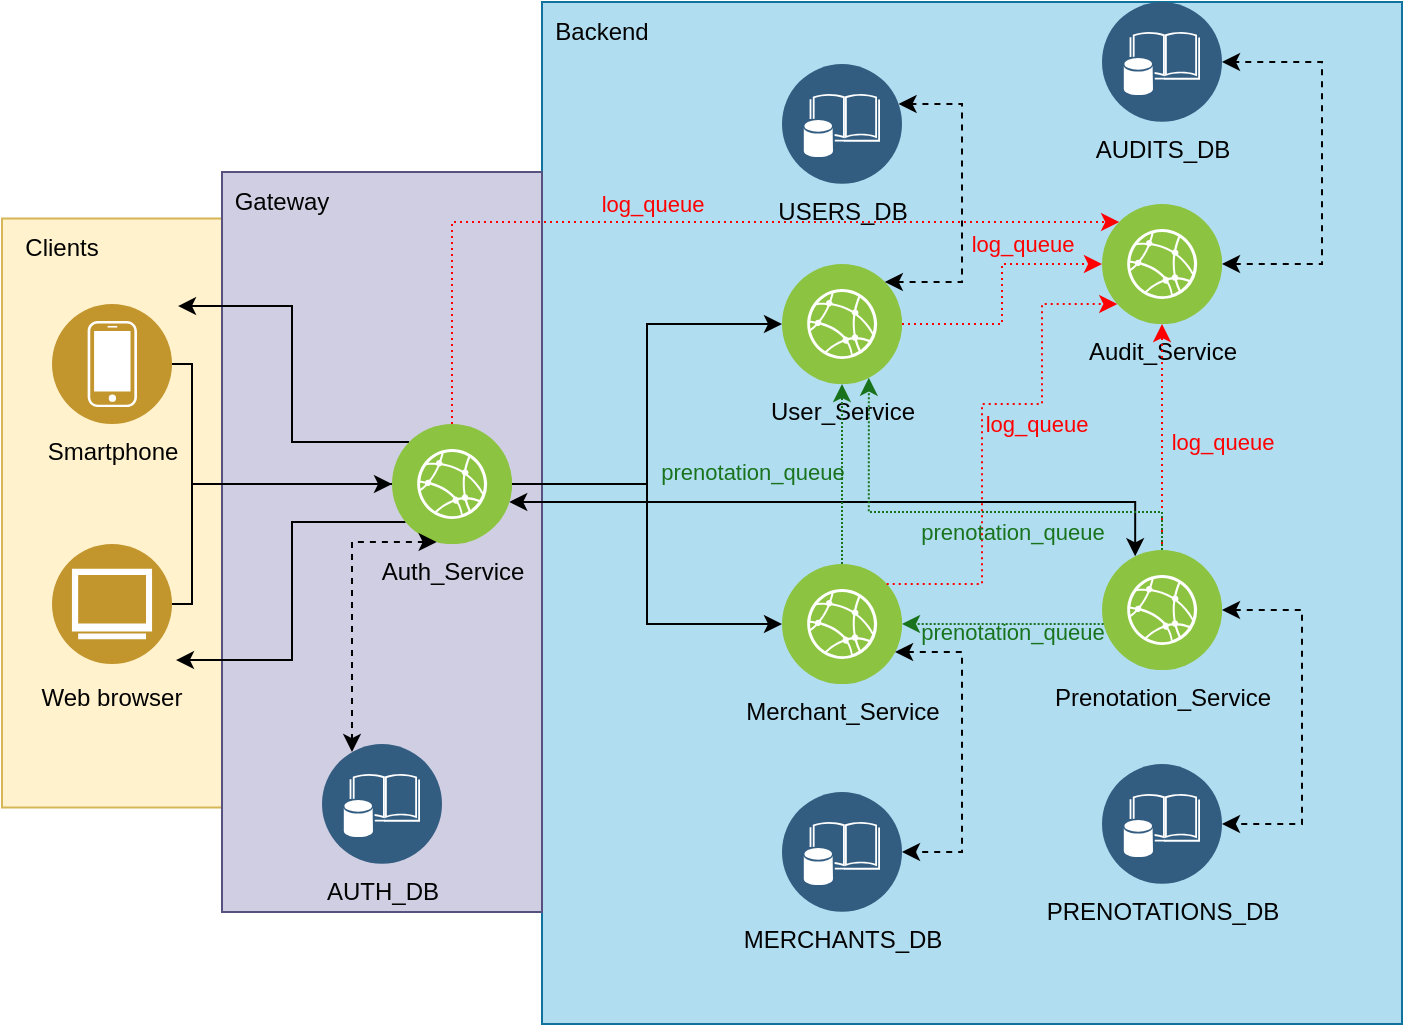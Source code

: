 <mxfile version="15.5.2" type="github">
  <diagram id="31b32b95-0358-9bc7-6ba0-a27c054ed1a7" name="CePosto">
    <mxGraphModel dx="988" dy="-162" grid="1" gridSize="10" guides="1" tooltips="1" connect="1" arrows="1" fold="1" page="1" pageScale="1" pageWidth="1169" pageHeight="827" background="none" math="0" shadow="0">
      <root>
        <mxCell id="0" />
        <mxCell id="1" style="" parent="0" />
        <mxCell id="Nyn4XY5mQbgr6pFCzm3k-120" value="" style="rounded=0;whiteSpace=wrap;html=1;labelBackgroundColor=none;fillColor=#fff2cc;strokeColor=#d6b656;" parent="1" vertex="1">
          <mxGeometry x="235" y="1093.25" width="110" height="294.5" as="geometry" />
        </mxCell>
        <mxCell id="Nyn4XY5mQbgr6pFCzm3k-118" value="" style="rounded=0;whiteSpace=wrap;html=1;labelBackgroundColor=none;fillColor=#b1ddf0;strokeColor=#10739e;" parent="1" vertex="1">
          <mxGeometry x="505" y="985" width="430" height="511" as="geometry" />
        </mxCell>
        <mxCell id="Nyn4XY5mQbgr6pFCzm3k-117" value="" style="rounded=0;whiteSpace=wrap;html=1;fillColor=#d0cee2;strokeColor=#56517e;" parent="1" vertex="1">
          <mxGeometry x="345" y="1070" width="160" height="370" as="geometry" />
        </mxCell>
        <mxCell id="Nyn4XY5mQbgr6pFCzm3k-95" value="Smartphone" style="aspect=fixed;perimeter=ellipsePerimeter;html=1;align=center;shadow=0;dashed=0;image;image=img/lib/ibm/users/device.svg;labelBackgroundColor=none;strokeColor=#666666;strokeWidth=3;fillColor=#C2952D;gradientColor=none;fontSize=12;fontColor=#030303;labelBorderColor=none;" parent="1" vertex="1">
          <mxGeometry x="260" y="1136" width="60" height="60" as="geometry" />
        </mxCell>
        <mxCell id="Nyn4XY5mQbgr6pFCzm3k-96" value="Web browser" style="aspect=fixed;perimeter=ellipsePerimeter;align=center;shadow=0;dashed=0;fontColor=#030303;fontSize=12;spacingTop=3;image;image=img/lib/ibm/users/browser.svg;labelBorderColor=none;labelBackgroundColor=none;" parent="1" vertex="1">
          <mxGeometry x="260" y="1256" width="60" height="60" as="geometry" />
        </mxCell>
        <mxCell id="LBNev2fS4FXDowpOiX5T-1" value="Gateway" style="text;html=1;strokeColor=none;fillColor=none;align=center;verticalAlign=middle;whiteSpace=wrap;rounded=0;labelBackgroundColor=none;labelBorderColor=none;fontColor=#030303;" parent="1" vertex="1">
          <mxGeometry x="345" y="1070" width="60" height="30" as="geometry" />
        </mxCell>
        <mxCell id="LBNev2fS4FXDowpOiX5T-2" value="Backend" style="text;html=1;strokeColor=none;fillColor=none;align=center;verticalAlign=middle;whiteSpace=wrap;rounded=0;labelBackgroundColor=none;labelBorderColor=none;fontColor=#030303;" parent="1" vertex="1">
          <mxGeometry x="505" y="985" width="60" height="30" as="geometry" />
        </mxCell>
        <mxCell id="LBNev2fS4FXDowpOiX5T-3" value="Clients" style="text;html=1;strokeColor=none;fillColor=none;align=center;verticalAlign=middle;whiteSpace=wrap;rounded=0;labelBackgroundColor=none;labelBorderColor=none;fontColor=#030303;" parent="1" vertex="1">
          <mxGeometry x="235" y="1093.25" width="60" height="30" as="geometry" />
        </mxCell>
        <mxCell id="LBNev2fS4FXDowpOiX5T-9" value="Service-to-service" parent="0" />
        <mxCell id="Nyn4XY5mQbgr6pFCzm3k-124" style="edgeStyle=orthogonalEdgeStyle;rounded=0;orthogonalLoop=1;jettySize=auto;html=1;fontColor=#030303;startArrow=classic;startFill=1;strokeColor=#000000;entryX=0.25;entryY=0;entryDx=0;entryDy=0;" parent="LBNev2fS4FXDowpOiX5T-9" source="Nyn4XY5mQbgr6pFCzm3k-98" target="Nyn4XY5mQbgr6pFCzm3k-121" edge="1">
          <mxGeometry relative="1" as="geometry">
            <mxPoint x="810" y="1265" as="targetPoint" />
            <Array as="points">
              <mxPoint x="802" y="1235" />
            </Array>
          </mxGeometry>
        </mxCell>
        <mxCell id="Nyn4XY5mQbgr6pFCzm3k-112" style="edgeStyle=orthogonalEdgeStyle;rounded=0;orthogonalLoop=1;jettySize=auto;html=1;entryX=0;entryY=0.5;entryDx=0;entryDy=0;fontColor=#030303;strokeColor=#000000;" parent="LBNev2fS4FXDowpOiX5T-9" source="Nyn4XY5mQbgr6pFCzm3k-98" target="Nyn4XY5mQbgr6pFCzm3k-110" edge="1">
          <mxGeometry relative="1" as="geometry" />
        </mxCell>
        <mxCell id="Nyn4XY5mQbgr6pFCzm3k-111" style="edgeStyle=orthogonalEdgeStyle;rounded=0;orthogonalLoop=1;jettySize=auto;html=1;entryX=0;entryY=0.5;entryDx=0;entryDy=0;fontColor=#030303;strokeColor=#000000;" parent="LBNev2fS4FXDowpOiX5T-9" source="Nyn4XY5mQbgr6pFCzm3k-98" target="Nyn4XY5mQbgr6pFCzm3k-106" edge="1">
          <mxGeometry relative="1" as="geometry" />
        </mxCell>
        <mxCell id="Nyn4XY5mQbgr6pFCzm3k-105" value="" style="edgeStyle=orthogonalEdgeStyle;rounded=0;orthogonalLoop=1;jettySize=auto;html=1;endArrow=none;fontColor=#030303;strokeColor=#000000;" parent="LBNev2fS4FXDowpOiX5T-9" source="Nyn4XY5mQbgr6pFCzm3k-96" target="Nyn4XY5mQbgr6pFCzm3k-98" edge="1">
          <mxGeometry relative="1" as="geometry">
            <mxPoint x="455" y="1226" as="targetPoint" />
            <mxPoint x="255" y="1286" as="sourcePoint" />
            <Array as="points">
              <mxPoint x="330" y="1286" />
              <mxPoint x="330" y="1226" />
            </Array>
          </mxGeometry>
        </mxCell>
        <mxCell id="Nyn4XY5mQbgr6pFCzm3k-104" style="edgeStyle=orthogonalEdgeStyle;rounded=0;orthogonalLoop=1;jettySize=auto;html=1;entryX=1.05;entryY=0.017;entryDx=0;entryDy=0;entryPerimeter=0;fontColor=#030303;strokeColor=#000000;" parent="LBNev2fS4FXDowpOiX5T-9" source="Nyn4XY5mQbgr6pFCzm3k-98" target="Nyn4XY5mQbgr6pFCzm3k-95" edge="1">
          <mxGeometry relative="1" as="geometry">
            <Array as="points">
              <mxPoint x="380" y="1205" />
              <mxPoint x="380" y="1137" />
            </Array>
          </mxGeometry>
        </mxCell>
        <mxCell id="Nyn4XY5mQbgr6pFCzm3k-103" style="edgeStyle=orthogonalEdgeStyle;rounded=0;orthogonalLoop=1;jettySize=auto;html=1;entryX=1.033;entryY=0.967;entryDx=0;entryDy=0;entryPerimeter=0;fontColor=#030303;strokeColor=#000000;" parent="LBNev2fS4FXDowpOiX5T-9" source="Nyn4XY5mQbgr6pFCzm3k-98" target="Nyn4XY5mQbgr6pFCzm3k-96" edge="1">
          <mxGeometry relative="1" as="geometry">
            <Array as="points">
              <mxPoint x="380" y="1245" />
              <mxPoint x="380" y="1314" />
            </Array>
          </mxGeometry>
        </mxCell>
        <mxCell id="Nyn4XY5mQbgr6pFCzm3k-101" style="edgeStyle=orthogonalEdgeStyle;rounded=0;orthogonalLoop=1;jettySize=auto;html=1;entryX=0;entryY=0.5;entryDx=0;entryDy=0;fontColor=#030303;strokeColor=#000000;" parent="LBNev2fS4FXDowpOiX5T-9" source="Nyn4XY5mQbgr6pFCzm3k-95" target="Nyn4XY5mQbgr6pFCzm3k-98" edge="1">
          <mxGeometry relative="1" as="geometry">
            <Array as="points">
              <mxPoint x="330" y="1166" />
              <mxPoint x="330" y="1226" />
            </Array>
          </mxGeometry>
        </mxCell>
        <mxCell id="LBNev2fS4FXDowpOiX5T-7" value="Services" parent="0" />
        <mxCell id="Nyn4XY5mQbgr6pFCzm3k-110" value="Merchant_Service" style="aspect=fixed;perimeter=ellipsePerimeter;html=1;align=center;shadow=0;dashed=0;image;image=img/lib/ibm/infrastructure/edge_services.svg;labelBackgroundColor=none;strokeColor=#666666;strokeWidth=3;fillColor=#C2952D;gradientColor=none;fontSize=12;fontColor=#030303;" parent="LBNev2fS4FXDowpOiX5T-7" vertex="1">
          <mxGeometry x="625" y="1266" width="60" height="60" as="geometry" />
        </mxCell>
        <mxCell id="Nyn4XY5mQbgr6pFCzm3k-98" value="Auth_Service" style="aspect=fixed;perimeter=ellipsePerimeter;html=1;align=center;shadow=0;dashed=0;image;image=img/lib/ibm/infrastructure/edge_services.svg;labelBackgroundColor=none;strokeColor=#666666;strokeWidth=3;fillColor=#C2952D;gradientColor=none;fontSize=12;fontColor=#030303;" parent="LBNev2fS4FXDowpOiX5T-7" vertex="1">
          <mxGeometry x="430" y="1196" width="60" height="60" as="geometry" />
        </mxCell>
        <mxCell id="Nyn4XY5mQbgr6pFCzm3k-106" value="User_Service" style="aspect=fixed;perimeter=ellipsePerimeter;html=1;align=center;shadow=0;dashed=0;image;image=img/lib/ibm/infrastructure/edge_services.svg;labelBackgroundColor=none;strokeColor=#666666;strokeWidth=3;fillColor=#C2952D;gradientColor=none;fontSize=12;fontColor=#030303;" parent="LBNev2fS4FXDowpOiX5T-7" vertex="1">
          <mxGeometry x="625" y="1116" width="60" height="60" as="geometry" />
        </mxCell>
        <mxCell id="Nyn4XY5mQbgr6pFCzm3k-125" value="Audit_Service" style="aspect=fixed;perimeter=ellipsePerimeter;html=1;align=center;shadow=0;dashed=0;image;image=img/lib/ibm/infrastructure/edge_services.svg;labelBackgroundColor=none;strokeColor=#666666;strokeWidth=3;fillColor=#C2952D;gradientColor=none;fontSize=12;fontColor=#030303;" parent="LBNev2fS4FXDowpOiX5T-7" vertex="1">
          <mxGeometry x="785" y="1086" width="60" height="60" as="geometry" />
        </mxCell>
        <mxCell id="Nyn4XY5mQbgr6pFCzm3k-121" value="Prenotation_Service" style="aspect=fixed;perimeter=ellipsePerimeter;html=1;align=center;shadow=0;dashed=0;image;image=img/lib/ibm/infrastructure/edge_services.svg;labelBackgroundColor=none;strokeColor=#666666;strokeWidth=3;fillColor=#C2952D;gradientColor=none;fontSize=12;fontColor=#030303;" parent="LBNev2fS4FXDowpOiX5T-7" vertex="1">
          <mxGeometry x="785" y="1259" width="60" height="60" as="geometry" />
        </mxCell>
        <object label="Queues" id="LBNev2fS4FXDowpOiX5T-6">
          <mxCell parent="0" />
        </object>
        <mxCell id="BLFYgsMmtzmt7FxvZPBM-2" style="edgeStyle=orthogonalEdgeStyle;rounded=0;orthogonalLoop=1;jettySize=auto;html=1;dashed=1;dashPattern=1 2;labelBackgroundColor=none;fontColor=#FF0000;strokeColor=#FF0000;" parent="LBNev2fS4FXDowpOiX5T-6" source="Nyn4XY5mQbgr6pFCzm3k-98" target="Nyn4XY5mQbgr6pFCzm3k-125" edge="1">
          <mxGeometry relative="1" as="geometry">
            <Array as="points">
              <mxPoint x="460" y="1095" />
            </Array>
          </mxGeometry>
        </mxCell>
        <mxCell id="BLFYgsMmtzmt7FxvZPBM-3" value="log_queue" style="edgeLabel;html=1;align=center;verticalAlign=middle;resizable=0;points=[];labelBackgroundColor=none;fontColor=#FF0000;" parent="BLFYgsMmtzmt7FxvZPBM-2" vertex="1" connectable="0">
          <mxGeometry x="-0.038" y="2" relative="1" as="geometry">
            <mxPoint x="-8" y="-7" as="offset" />
          </mxGeometry>
        </mxCell>
        <mxCell id="Nyn4XY5mQbgr6pFCzm3k-128" style="edgeStyle=orthogonalEdgeStyle;rounded=0;orthogonalLoop=1;jettySize=auto;html=1;entryX=0;entryY=0.5;entryDx=0;entryDy=0;dashed=1;fontColor=default;startArrow=none;startFill=0;strokeColor=#FF0000;dashPattern=1 2;" parent="LBNev2fS4FXDowpOiX5T-6" source="Nyn4XY5mQbgr6pFCzm3k-106" target="Nyn4XY5mQbgr6pFCzm3k-125" edge="1">
          <mxGeometry relative="1" as="geometry" />
        </mxCell>
        <mxCell id="Nyn4XY5mQbgr6pFCzm3k-132" value="log_queue" style="edgeLabel;html=1;align=center;verticalAlign=middle;resizable=0;points=[];fontColor=#FF0000;labelBackgroundColor=none;" parent="Nyn4XY5mQbgr6pFCzm3k-128" vertex="1" connectable="0">
          <mxGeometry x="0.354" y="1" relative="1" as="geometry">
            <mxPoint x="2" y="-9" as="offset" />
          </mxGeometry>
        </mxCell>
        <mxCell id="Nyn4XY5mQbgr6pFCzm3k-131" style="edgeStyle=orthogonalEdgeStyle;rounded=0;orthogonalLoop=1;jettySize=auto;html=1;dashed=1;dashPattern=1 2;fontColor=default;startArrow=none;startFill=0;strokeColor=#FF0000;" parent="LBNev2fS4FXDowpOiX5T-6" source="Nyn4XY5mQbgr6pFCzm3k-110" target="Nyn4XY5mQbgr6pFCzm3k-125" edge="1">
          <mxGeometry relative="1" as="geometry">
            <Array as="points">
              <mxPoint x="725" y="1276" />
              <mxPoint x="725" y="1186" />
              <mxPoint x="755" y="1186" />
              <mxPoint x="755" y="1136" />
            </Array>
          </mxGeometry>
        </mxCell>
        <mxCell id="Nyn4XY5mQbgr6pFCzm3k-133" value="log_queue" style="edgeLabel;html=1;align=center;verticalAlign=middle;resizable=0;points=[];fontColor=#FF0000;labelBackgroundColor=none;" parent="Nyn4XY5mQbgr6pFCzm3k-131" vertex="1" connectable="0">
          <mxGeometry x="0.29" y="-4" relative="1" as="geometry">
            <mxPoint y="6" as="offset" />
          </mxGeometry>
        </mxCell>
        <mxCell id="Nyn4XY5mQbgr6pFCzm3k-129" style="edgeStyle=orthogonalEdgeStyle;rounded=0;orthogonalLoop=1;jettySize=auto;html=1;dashed=1;dashPattern=1 2;fontColor=default;startArrow=none;startFill=0;strokeColor=#FF0000;" parent="LBNev2fS4FXDowpOiX5T-6" source="Nyn4XY5mQbgr6pFCzm3k-121" target="Nyn4XY5mQbgr6pFCzm3k-125" edge="1">
          <mxGeometry relative="1" as="geometry" />
        </mxCell>
        <mxCell id="Nyn4XY5mQbgr6pFCzm3k-135" value="log_queue" style="edgeLabel;html=1;align=center;verticalAlign=middle;resizable=0;points=[];fontColor=#FF0000;labelBackgroundColor=none;" parent="Nyn4XY5mQbgr6pFCzm3k-129" vertex="1" connectable="0">
          <mxGeometry x="-0.16" relative="1" as="geometry">
            <mxPoint x="30" y="-7" as="offset" />
          </mxGeometry>
        </mxCell>
        <mxCell id="Q55Xmf3In3upjL5qSI5Y-5" style="edgeStyle=orthogonalEdgeStyle;rounded=0;orthogonalLoop=1;jettySize=auto;html=1;entryX=0.75;entryY=1;entryDx=0;entryDy=0;dashed=1;dashPattern=1 1;labelBackgroundColor=none;fontColor=#19731C;strokeColor=#19731C;" parent="LBNev2fS4FXDowpOiX5T-6" source="Nyn4XY5mQbgr6pFCzm3k-121" target="Nyn4XY5mQbgr6pFCzm3k-106" edge="1">
          <mxGeometry relative="1" as="geometry">
            <Array as="points">
              <mxPoint x="815" y="1240" />
              <mxPoint x="668" y="1240" />
            </Array>
          </mxGeometry>
        </mxCell>
        <mxCell id="Q55Xmf3In3upjL5qSI5Y-6" value="prenotation_queue" style="edgeLabel;html=1;align=center;verticalAlign=middle;resizable=0;points=[];fontColor=#19731C;labelBackgroundColor=none;" parent="Q55Xmf3In3upjL5qSI5Y-5" vertex="1" connectable="0">
          <mxGeometry x="-0.358" y="2" relative="1" as="geometry">
            <mxPoint x="-20" y="8" as="offset" />
          </mxGeometry>
        </mxCell>
        <mxCell id="Q55Xmf3In3upjL5qSI5Y-3" style="edgeStyle=orthogonalEdgeStyle;rounded=0;orthogonalLoop=1;jettySize=auto;html=1;entryX=1;entryY=0.5;entryDx=0;entryDy=0;dashed=1;dashPattern=1 1;labelBackgroundColor=none;fontColor=#19731C;strokeColor=#19731C;" parent="LBNev2fS4FXDowpOiX5T-6" source="Nyn4XY5mQbgr6pFCzm3k-121" target="Nyn4XY5mQbgr6pFCzm3k-110" edge="1">
          <mxGeometry relative="1" as="geometry">
            <Array as="points">
              <mxPoint x="760" y="1296" />
              <mxPoint x="760" y="1296" />
            </Array>
          </mxGeometry>
        </mxCell>
        <mxCell id="Q55Xmf3In3upjL5qSI5Y-4" value="prenotation_queue" style="edgeLabel;html=1;align=center;verticalAlign=middle;resizable=0;points=[];fontColor=#19731C;labelBackgroundColor=none;" parent="Q55Xmf3In3upjL5qSI5Y-3" vertex="1" connectable="0">
          <mxGeometry x="-0.15" y="2" relative="1" as="geometry">
            <mxPoint x="-3" y="2" as="offset" />
          </mxGeometry>
        </mxCell>
        <mxCell id="Q55Xmf3In3upjL5qSI5Y-7" style="edgeStyle=orthogonalEdgeStyle;rounded=0;orthogonalLoop=1;jettySize=auto;html=1;exitX=0.5;exitY=0;exitDx=0;exitDy=0;dashed=1;dashPattern=1 1;labelBackgroundColor=none;fontColor=#19731C;strokeColor=#19731C;" parent="LBNev2fS4FXDowpOiX5T-6" source="Nyn4XY5mQbgr6pFCzm3k-110" target="Nyn4XY5mQbgr6pFCzm3k-106" edge="1">
          <mxGeometry relative="1" as="geometry" />
        </mxCell>
        <mxCell id="Q55Xmf3In3upjL5qSI5Y-8" value="prenotation_queue" style="edgeLabel;html=1;align=center;verticalAlign=middle;resizable=0;points=[];fontColor=#19731C;labelBackgroundColor=none;" parent="LBNev2fS4FXDowpOiX5T-6" vertex="1" connectable="0">
          <mxGeometry x="610" y="1220" as="geometry" />
        </mxCell>
        <mxCell id="LBNev2fS4FXDowpOiX5T-8" value="Databases" parent="0" />
        <mxCell id="Nyn4XY5mQbgr6pFCzm3k-126" value="AUDITS_DB" style="aspect=fixed;perimeter=ellipsePerimeter;html=1;align=center;shadow=0;dashed=0;image;image=img/lib/ibm/data/enterprise_data.svg;labelBackgroundColor=none;strokeColor=#666666;strokeWidth=3;fillColor=#C2952D;gradientColor=none;fontSize=12;fontColor=#030303;" parent="LBNev2fS4FXDowpOiX5T-8" vertex="1">
          <mxGeometry x="785" y="985" width="60" height="60" as="geometry" />
        </mxCell>
        <mxCell id="Nyn4XY5mQbgr6pFCzm3k-115" value="USERS_DB" style="aspect=fixed;perimeter=ellipsePerimeter;html=1;align=center;shadow=0;dashed=0;image;image=img/lib/ibm/data/enterprise_data.svg;labelBackgroundColor=none;strokeColor=#666666;strokeWidth=3;fillColor=#C2952D;gradientColor=none;fontSize=12;fontColor=#030303;" parent="LBNev2fS4FXDowpOiX5T-8" vertex="1">
          <mxGeometry x="625" y="1016" width="60" height="60" as="geometry" />
        </mxCell>
        <mxCell id="Nyn4XY5mQbgr6pFCzm3k-107" value="AUTH_DB" style="aspect=fixed;perimeter=ellipsePerimeter;html=1;align=center;shadow=0;dashed=0;image;image=img/lib/ibm/data/enterprise_data.svg;labelBackgroundColor=none;strokeColor=#666666;strokeWidth=3;fillColor=#C2952D;gradientColor=none;fontSize=12;fontColor=#030303;" parent="LBNev2fS4FXDowpOiX5T-8" vertex="1">
          <mxGeometry x="395" y="1356" width="60" height="60" as="geometry" />
        </mxCell>
        <mxCell id="Nyn4XY5mQbgr6pFCzm3k-113" value="MERCHANTS_DB" style="aspect=fixed;perimeter=ellipsePerimeter;html=1;align=center;shadow=0;dashed=0;image;image=img/lib/ibm/data/enterprise_data.svg;labelBackgroundColor=none;strokeColor=#666666;strokeWidth=3;fillColor=#C2952D;gradientColor=none;fontSize=12;fontColor=#030303;" parent="LBNev2fS4FXDowpOiX5T-8" vertex="1">
          <mxGeometry x="625" y="1380" width="60" height="60" as="geometry" />
        </mxCell>
        <mxCell id="Nyn4XY5mQbgr6pFCzm3k-122" value="PRENOTATIONS_DB" style="aspect=fixed;perimeter=ellipsePerimeter;html=1;align=center;shadow=0;dashed=0;image;image=img/lib/ibm/data/enterprise_data.svg;labelBackgroundColor=none;strokeColor=#666666;strokeWidth=3;fillColor=#C2952D;gradientColor=none;fontSize=12;fontColor=#030303;" parent="LBNev2fS4FXDowpOiX5T-8" vertex="1">
          <mxGeometry x="785" y="1366" width="60" height="60" as="geometry" />
        </mxCell>
        <mxCell id="Nyn4XY5mQbgr6pFCzm3k-123" style="edgeStyle=orthogonalEdgeStyle;rounded=0;orthogonalLoop=1;jettySize=auto;html=1;dashed=1;fontColor=default;startArrow=classic;startFill=1;strokeColor=#000000;" parent="LBNev2fS4FXDowpOiX5T-8" source="Nyn4XY5mQbgr6pFCzm3k-121" target="Nyn4XY5mQbgr6pFCzm3k-122" edge="1">
          <mxGeometry relative="1" as="geometry">
            <Array as="points">
              <mxPoint x="885" y="1289" />
              <mxPoint x="885" y="1396" />
            </Array>
          </mxGeometry>
        </mxCell>
        <mxCell id="Nyn4XY5mQbgr6pFCzm3k-114" style="edgeStyle=orthogonalEdgeStyle;rounded=0;orthogonalLoop=1;jettySize=auto;html=1;entryX=1;entryY=0.5;entryDx=0;entryDy=0;dashed=1;startArrow=classic;startFill=1;strokeColor=#000000;" parent="LBNev2fS4FXDowpOiX5T-8" source="Nyn4XY5mQbgr6pFCzm3k-110" target="Nyn4XY5mQbgr6pFCzm3k-113" edge="1">
          <mxGeometry relative="1" as="geometry">
            <Array as="points">
              <mxPoint x="715" y="1310" />
              <mxPoint x="715" y="1410" />
            </Array>
          </mxGeometry>
        </mxCell>
        <mxCell id="Nyn4XY5mQbgr6pFCzm3k-108" style="edgeStyle=orthogonalEdgeStyle;rounded=0;orthogonalLoop=1;jettySize=auto;html=1;dashed=1;startArrow=classic;startFill=1;fontColor=#030303;strokeColor=#000000;" parent="LBNev2fS4FXDowpOiX5T-8" source="Nyn4XY5mQbgr6pFCzm3k-98" target="Nyn4XY5mQbgr6pFCzm3k-107" edge="1">
          <mxGeometry relative="1" as="geometry">
            <Array as="points">
              <mxPoint x="410" y="1255" />
            </Array>
          </mxGeometry>
        </mxCell>
        <mxCell id="Nyn4XY5mQbgr6pFCzm3k-116" style="edgeStyle=orthogonalEdgeStyle;rounded=0;orthogonalLoop=1;jettySize=auto;html=1;dashed=1;strokeColor=#000000;startArrow=classic;startFill=1;" parent="LBNev2fS4FXDowpOiX5T-8" source="Nyn4XY5mQbgr6pFCzm3k-106" target="Nyn4XY5mQbgr6pFCzm3k-115" edge="1">
          <mxGeometry relative="1" as="geometry">
            <Array as="points">
              <mxPoint x="715" y="1125" />
              <mxPoint x="715" y="1036" />
            </Array>
          </mxGeometry>
        </mxCell>
        <mxCell id="Nyn4XY5mQbgr6pFCzm3k-127" style="edgeStyle=orthogonalEdgeStyle;rounded=0;orthogonalLoop=1;jettySize=auto;html=1;entryX=1;entryY=0.5;entryDx=0;entryDy=0;fontColor=default;startArrow=classic;startFill=1;strokeColor=#000000;dashed=1;" parent="LBNev2fS4FXDowpOiX5T-8" source="Nyn4XY5mQbgr6pFCzm3k-125" target="Nyn4XY5mQbgr6pFCzm3k-126" edge="1">
          <mxGeometry relative="1" as="geometry">
            <Array as="points">
              <mxPoint x="895" y="1116" />
              <mxPoint x="895" y="1015" />
            </Array>
          </mxGeometry>
        </mxCell>
      </root>
    </mxGraphModel>
  </diagram>
</mxfile>
